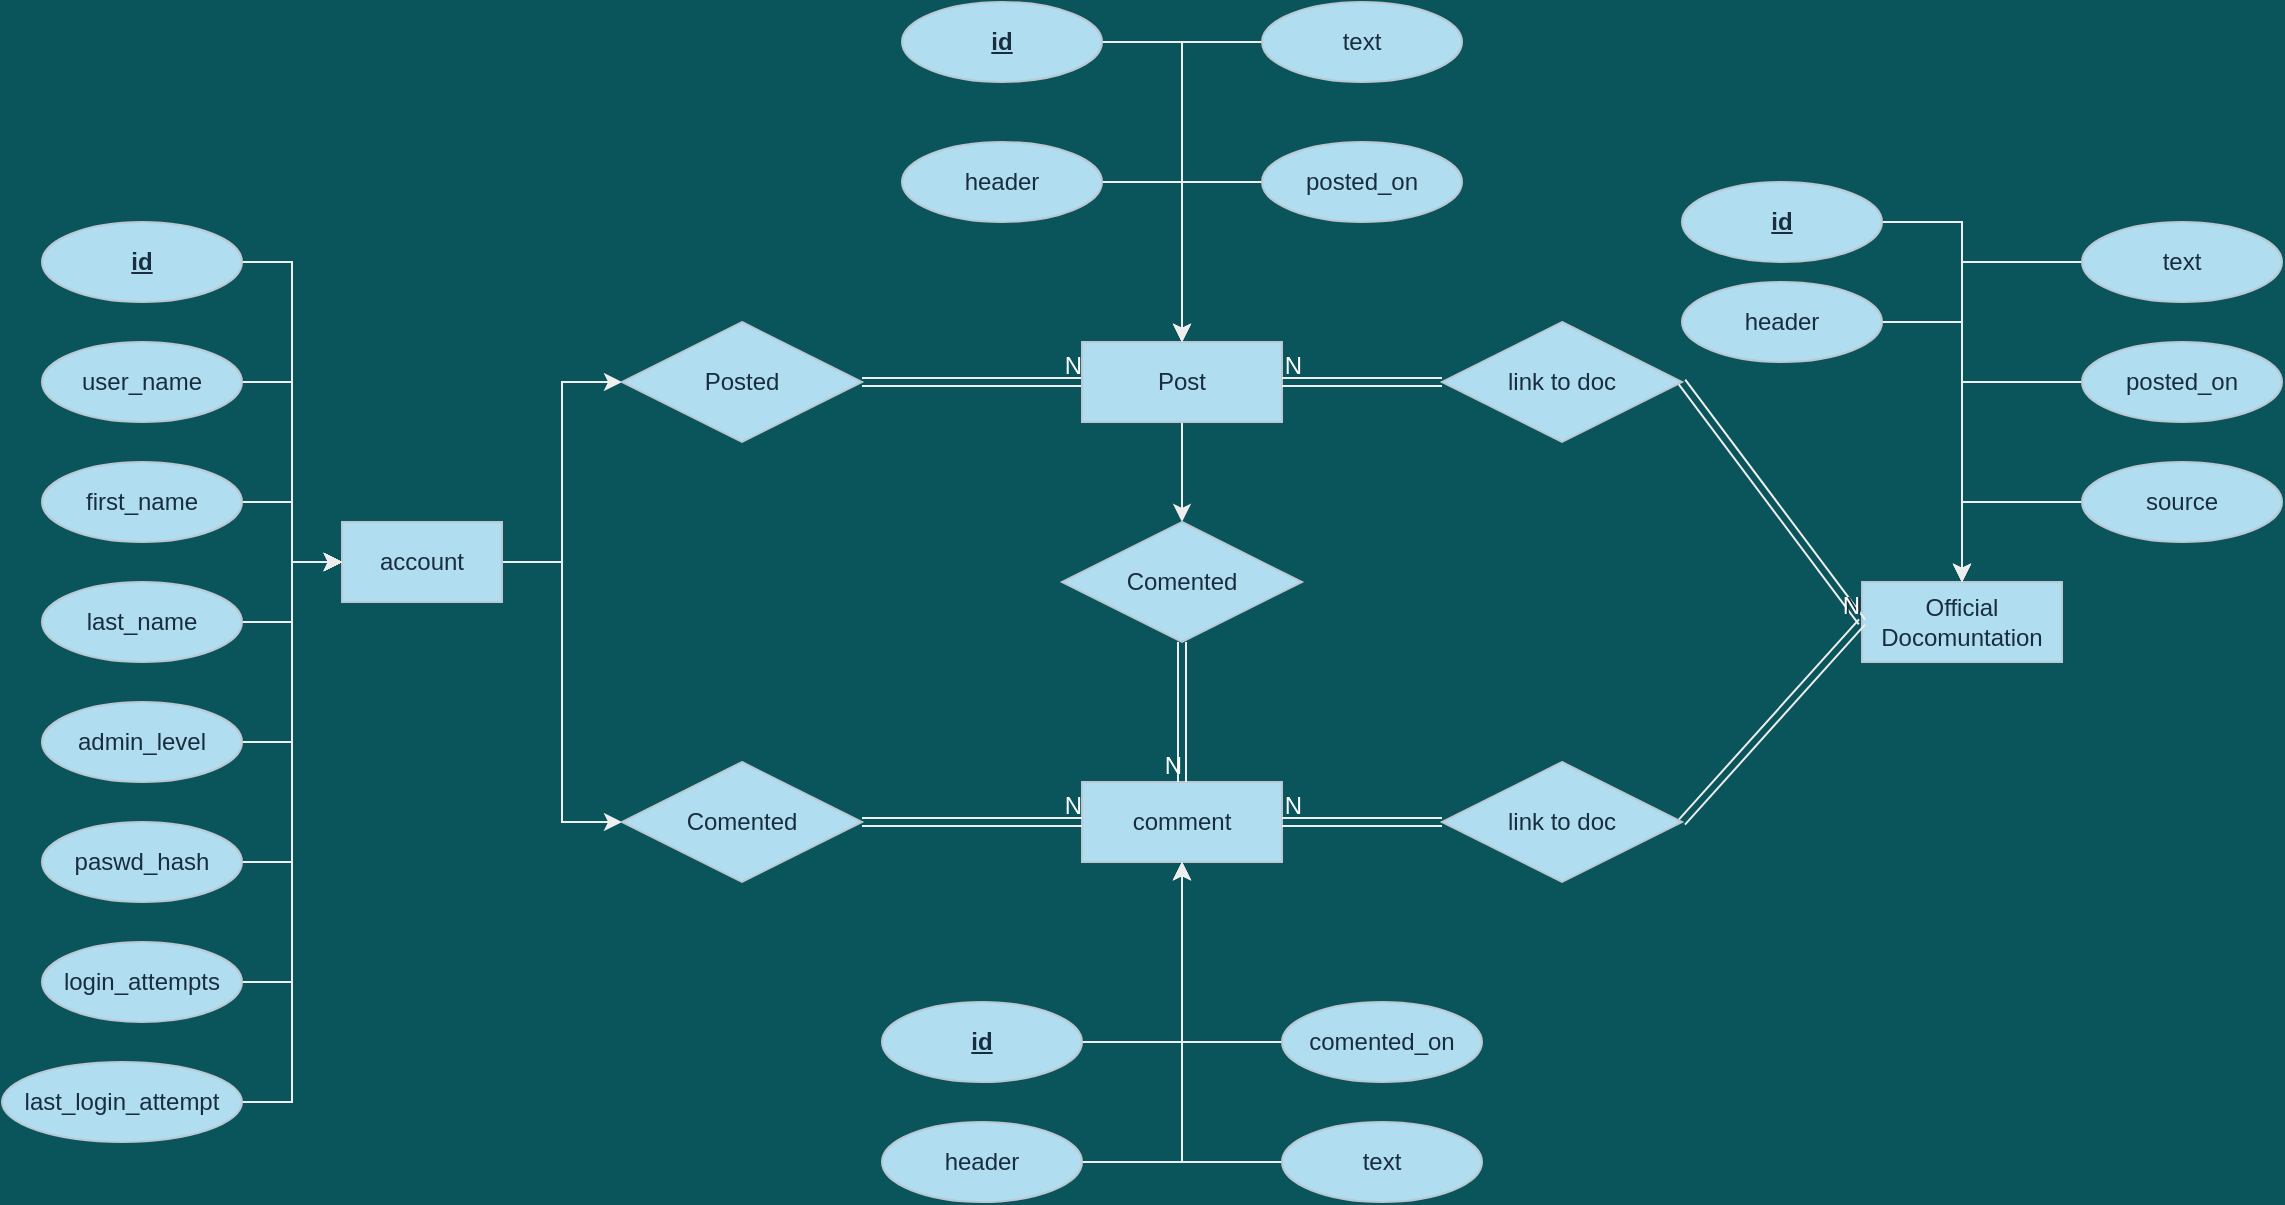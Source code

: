 <mxfile version="16.4.0" type="device"><diagram id="R2lEEEUBdFMjLlhIrx00" name="Page-1"><mxGraphModel dx="1422" dy="865" grid="1" gridSize="10" guides="1" tooltips="1" connect="1" arrows="1" fold="1" page="0" pageScale="1" pageWidth="850" pageHeight="1100" background="#09555B" math="0" shadow="0" extFonts="Permanent Marker^https://fonts.googleapis.com/css?family=Permanent+Marker"><root><mxCell id="0"/><mxCell id="1" parent="0"/><mxCell id="J6eGm0qdn9XfN-pSMYsB-33" style="edgeStyle=orthogonalEdgeStyle;rounded=0;orthogonalLoop=1;jettySize=auto;html=1;entryX=0;entryY=0.5;entryDx=0;entryDy=0;labelBackgroundColor=#09555B;strokeColor=#EEEEEE;fontColor=#FFFFFF;" edge="1" parent="1" source="J6eGm0qdn9XfN-pSMYsB-1" target="J6eGm0qdn9XfN-pSMYsB-40"><mxGeometry relative="1" as="geometry"><mxPoint x="430" y="220" as="targetPoint"/></mxGeometry></mxCell><mxCell id="J6eGm0qdn9XfN-pSMYsB-46" style="edgeStyle=orthogonalEdgeStyle;rounded=0;orthogonalLoop=1;jettySize=auto;html=1;exitX=1;exitY=0.5;exitDx=0;exitDy=0;entryX=0;entryY=0.5;entryDx=0;entryDy=0;labelBackgroundColor=#09555B;strokeColor=#EEEEEE;fontColor=#FFFFFF;" edge="1" parent="1" source="J6eGm0qdn9XfN-pSMYsB-1" target="J6eGm0qdn9XfN-pSMYsB-45"><mxGeometry relative="1" as="geometry"/></mxCell><mxCell id="J6eGm0qdn9XfN-pSMYsB-1" value="account" style="rounded=0;whiteSpace=wrap;html=1;fillColor=#B1DDF0;strokeColor=#BAC8D3;fontColor=#182E3E;" vertex="1" parent="1"><mxGeometry x="260" y="290" width="80" height="40" as="geometry"/></mxCell><mxCell id="J6eGm0qdn9XfN-pSMYsB-27" style="edgeStyle=orthogonalEdgeStyle;rounded=0;orthogonalLoop=1;jettySize=auto;html=1;exitX=1;exitY=0.5;exitDx=0;exitDy=0;entryX=0;entryY=0.5;entryDx=0;entryDy=0;labelBackgroundColor=#09555B;strokeColor=#EEEEEE;fontColor=#FFFFFF;" edge="1" parent="1" source="J6eGm0qdn9XfN-pSMYsB-2" target="J6eGm0qdn9XfN-pSMYsB-1"><mxGeometry relative="1" as="geometry"/></mxCell><mxCell id="J6eGm0qdn9XfN-pSMYsB-2" value="&lt;u&gt;&lt;b&gt;id&lt;/b&gt;&lt;/u&gt;" style="ellipse;whiteSpace=wrap;html=1;fillColor=#B1DDF0;strokeColor=#BAC8D3;fontColor=#182E3E;" vertex="1" parent="1"><mxGeometry x="110" y="140" width="100" height="40" as="geometry"/></mxCell><mxCell id="J6eGm0qdn9XfN-pSMYsB-29" style="edgeStyle=orthogonalEdgeStyle;rounded=0;orthogonalLoop=1;jettySize=auto;html=1;exitX=1;exitY=0.5;exitDx=0;exitDy=0;labelBackgroundColor=#09555B;strokeColor=#EEEEEE;fontColor=#FFFFFF;" edge="1" parent="1" source="J6eGm0qdn9XfN-pSMYsB-3" target="J6eGm0qdn9XfN-pSMYsB-1"><mxGeometry relative="1" as="geometry"/></mxCell><mxCell id="J6eGm0qdn9XfN-pSMYsB-3" value="first_name" style="ellipse;whiteSpace=wrap;html=1;fillColor=#B1DDF0;strokeColor=#BAC8D3;fontColor=#182E3E;" vertex="1" parent="1"><mxGeometry x="110" y="260" width="100" height="40" as="geometry"/></mxCell><mxCell id="J6eGm0qdn9XfN-pSMYsB-30" style="edgeStyle=orthogonalEdgeStyle;rounded=0;orthogonalLoop=1;jettySize=auto;html=1;exitX=1;exitY=0.5;exitDx=0;exitDy=0;labelBackgroundColor=#09555B;strokeColor=#EEEEEE;fontColor=#FFFFFF;" edge="1" parent="1" source="J6eGm0qdn9XfN-pSMYsB-4" target="J6eGm0qdn9XfN-pSMYsB-1"><mxGeometry relative="1" as="geometry"/></mxCell><mxCell id="J6eGm0qdn9XfN-pSMYsB-4" value="last_name" style="ellipse;whiteSpace=wrap;html=1;fillColor=#B1DDF0;strokeColor=#BAC8D3;fontColor=#182E3E;" vertex="1" parent="1"><mxGeometry x="110" y="320" width="100" height="40" as="geometry"/></mxCell><mxCell id="J6eGm0qdn9XfN-pSMYsB-31" style="edgeStyle=orthogonalEdgeStyle;rounded=0;orthogonalLoop=1;jettySize=auto;html=1;exitX=1;exitY=0.5;exitDx=0;exitDy=0;entryX=0;entryY=0.5;entryDx=0;entryDy=0;labelBackgroundColor=#09555B;strokeColor=#EEEEEE;fontColor=#FFFFFF;" edge="1" parent="1" source="J6eGm0qdn9XfN-pSMYsB-5" target="J6eGm0qdn9XfN-pSMYsB-1"><mxGeometry relative="1" as="geometry"><mxPoint x="290" y="410" as="targetPoint"/></mxGeometry></mxCell><mxCell id="J6eGm0qdn9XfN-pSMYsB-5" value="admin_level" style="ellipse;whiteSpace=wrap;html=1;fillColor=#B1DDF0;strokeColor=#BAC8D3;fontColor=#182E3E;" vertex="1" parent="1"><mxGeometry x="110" y="380" width="100" height="40" as="geometry"/></mxCell><mxCell id="J6eGm0qdn9XfN-pSMYsB-32" style="edgeStyle=orthogonalEdgeStyle;rounded=0;orthogonalLoop=1;jettySize=auto;html=1;exitX=1;exitY=0.5;exitDx=0;exitDy=0;entryX=0;entryY=0.5;entryDx=0;entryDy=0;labelBackgroundColor=#09555B;strokeColor=#EEEEEE;fontColor=#FFFFFF;" edge="1" parent="1" source="J6eGm0qdn9XfN-pSMYsB-6" target="J6eGm0qdn9XfN-pSMYsB-1"><mxGeometry relative="1" as="geometry"/></mxCell><mxCell id="J6eGm0qdn9XfN-pSMYsB-6" value="paswd_hash" style="ellipse;whiteSpace=wrap;html=1;fillColor=#B1DDF0;strokeColor=#BAC8D3;fontColor=#182E3E;" vertex="1" parent="1"><mxGeometry x="110" y="440" width="100" height="40" as="geometry"/></mxCell><mxCell id="J6eGm0qdn9XfN-pSMYsB-28" style="edgeStyle=orthogonalEdgeStyle;rounded=0;orthogonalLoop=1;jettySize=auto;html=1;exitX=1;exitY=0.5;exitDx=0;exitDy=0;entryX=0;entryY=0.5;entryDx=0;entryDy=0;labelBackgroundColor=#09555B;strokeColor=#EEEEEE;fontColor=#FFFFFF;" edge="1" parent="1" source="J6eGm0qdn9XfN-pSMYsB-7" target="J6eGm0qdn9XfN-pSMYsB-1"><mxGeometry relative="1" as="geometry"/></mxCell><mxCell id="J6eGm0qdn9XfN-pSMYsB-7" value="user_name" style="ellipse;whiteSpace=wrap;html=1;fillColor=#B1DDF0;strokeColor=#BAC8D3;fontColor=#182E3E;" vertex="1" parent="1"><mxGeometry x="110" y="200" width="100" height="40" as="geometry"/></mxCell><mxCell id="J6eGm0qdn9XfN-pSMYsB-22" value="" style="shape=link;html=1;rounded=0;exitX=1;exitY=0.5;exitDx=0;exitDy=0;entryX=0;entryY=0.5;entryDx=0;entryDy=0;labelBackgroundColor=#09555B;strokeColor=#EEEEEE;fontColor=#FFFFFF;" edge="1" parent="1" source="J6eGm0qdn9XfN-pSMYsB-40" target="J6eGm0qdn9XfN-pSMYsB-25"><mxGeometry relative="1" as="geometry"><mxPoint x="550" y="220" as="sourcePoint"/><mxPoint x="690" y="230" as="targetPoint"/></mxGeometry></mxCell><mxCell id="J6eGm0qdn9XfN-pSMYsB-23" value="N" style="resizable=0;html=1;align=right;verticalAlign=bottom;fillColor=#B1DDF0;strokeColor=#BAC8D3;fontColor=#FFFFFF;" connectable="0" vertex="1" parent="J6eGm0qdn9XfN-pSMYsB-22"><mxGeometry x="1" relative="1" as="geometry"/></mxCell><mxCell id="J6eGm0qdn9XfN-pSMYsB-34" style="edgeStyle=orthogonalEdgeStyle;rounded=0;orthogonalLoop=1;jettySize=auto;html=1;exitX=1;exitY=0.5;exitDx=0;exitDy=0;entryX=0.5;entryY=0;entryDx=0;entryDy=0;labelBackgroundColor=#09555B;strokeColor=#EEEEEE;fontColor=#FFFFFF;" edge="1" parent="1" source="J6eGm0qdn9XfN-pSMYsB-24" target="J6eGm0qdn9XfN-pSMYsB-25"><mxGeometry relative="1" as="geometry"/></mxCell><mxCell id="J6eGm0qdn9XfN-pSMYsB-24" value="header" style="ellipse;whiteSpace=wrap;html=1;align=center;fillColor=#B1DDF0;strokeColor=#BAC8D3;fontColor=#182E3E;" vertex="1" parent="1"><mxGeometry x="540" y="100" width="100" height="40" as="geometry"/></mxCell><mxCell id="J6eGm0qdn9XfN-pSMYsB-42" style="edgeStyle=orthogonalEdgeStyle;rounded=0;orthogonalLoop=1;jettySize=auto;html=1;exitX=0.5;exitY=1;exitDx=0;exitDy=0;entryX=0.5;entryY=0;entryDx=0;entryDy=0;labelBackgroundColor=#09555B;strokeColor=#EEEEEE;fontColor=#FFFFFF;" edge="1" parent="1" source="J6eGm0qdn9XfN-pSMYsB-25" target="J6eGm0qdn9XfN-pSMYsB-41"><mxGeometry relative="1" as="geometry"/></mxCell><mxCell id="J6eGm0qdn9XfN-pSMYsB-25" value="Post" style="whiteSpace=wrap;html=1;align=center;fillColor=#B1DDF0;strokeColor=#BAC8D3;fontColor=#182E3E;" vertex="1" parent="1"><mxGeometry x="630" y="200" width="100" height="40" as="geometry"/></mxCell><mxCell id="J6eGm0qdn9XfN-pSMYsB-36" style="edgeStyle=orthogonalEdgeStyle;rounded=0;orthogonalLoop=1;jettySize=auto;html=1;exitX=1;exitY=0.5;exitDx=0;exitDy=0;entryX=0.5;entryY=0;entryDx=0;entryDy=0;labelBackgroundColor=#09555B;strokeColor=#EEEEEE;fontColor=#FFFFFF;" edge="1" parent="1" source="J6eGm0qdn9XfN-pSMYsB-35" target="J6eGm0qdn9XfN-pSMYsB-25"><mxGeometry relative="1" as="geometry"/></mxCell><mxCell id="J6eGm0qdn9XfN-pSMYsB-35" value="&lt;b&gt;id&lt;/b&gt;" style="ellipse;whiteSpace=wrap;html=1;align=center;fontStyle=4;fillColor=#B1DDF0;strokeColor=#BAC8D3;fontColor=#182E3E;" vertex="1" parent="1"><mxGeometry x="540" y="30" width="100" height="40" as="geometry"/></mxCell><mxCell id="J6eGm0qdn9XfN-pSMYsB-38" style="edgeStyle=orthogonalEdgeStyle;rounded=0;orthogonalLoop=1;jettySize=auto;html=1;exitX=0;exitY=0.5;exitDx=0;exitDy=0;entryX=0.5;entryY=0;entryDx=0;entryDy=0;labelBackgroundColor=#09555B;strokeColor=#EEEEEE;fontColor=#FFFFFF;" edge="1" parent="1" source="J6eGm0qdn9XfN-pSMYsB-37" target="J6eGm0qdn9XfN-pSMYsB-25"><mxGeometry relative="1" as="geometry"/></mxCell><mxCell id="J6eGm0qdn9XfN-pSMYsB-37" value="text" style="ellipse;whiteSpace=wrap;html=1;align=center;fillColor=#B1DDF0;strokeColor=#BAC8D3;fontColor=#182E3E;" vertex="1" parent="1"><mxGeometry x="720" y="30" width="100" height="40" as="geometry"/></mxCell><mxCell id="J6eGm0qdn9XfN-pSMYsB-39" value="comment" style="whiteSpace=wrap;html=1;align=center;fillColor=#B1DDF0;strokeColor=#BAC8D3;fontColor=#182E3E;" vertex="1" parent="1"><mxGeometry x="630" y="420" width="100" height="40" as="geometry"/></mxCell><mxCell id="J6eGm0qdn9XfN-pSMYsB-40" value="Posted" style="shape=rhombus;perimeter=rhombusPerimeter;whiteSpace=wrap;html=1;align=center;fillColor=#B1DDF0;strokeColor=#BAC8D3;fontColor=#182E3E;" vertex="1" parent="1"><mxGeometry x="400" y="190" width="120" height="60" as="geometry"/></mxCell><mxCell id="J6eGm0qdn9XfN-pSMYsB-41" value="Comented" style="shape=rhombus;perimeter=rhombusPerimeter;whiteSpace=wrap;html=1;align=center;fillColor=#B1DDF0;strokeColor=#BAC8D3;fontColor=#182E3E;" vertex="1" parent="1"><mxGeometry x="620" y="290" width="120" height="60" as="geometry"/></mxCell><mxCell id="J6eGm0qdn9XfN-pSMYsB-43" value="" style="shape=link;html=1;rounded=0;exitX=0.5;exitY=1;exitDx=0;exitDy=0;entryX=0.5;entryY=0;entryDx=0;entryDy=0;labelBackgroundColor=#09555B;strokeColor=#EEEEEE;fontColor=#FFFFFF;" edge="1" parent="1" source="J6eGm0qdn9XfN-pSMYsB-41" target="J6eGm0qdn9XfN-pSMYsB-39"><mxGeometry relative="1" as="geometry"><mxPoint x="500" y="380" as="sourcePoint"/><mxPoint x="610" y="380" as="targetPoint"/></mxGeometry></mxCell><mxCell id="J6eGm0qdn9XfN-pSMYsB-44" value="N" style="resizable=0;html=1;align=right;verticalAlign=bottom;fillColor=#B1DDF0;strokeColor=#BAC8D3;fontColor=#FFFFFF;" connectable="0" vertex="1" parent="J6eGm0qdn9XfN-pSMYsB-43"><mxGeometry x="1" relative="1" as="geometry"/></mxCell><mxCell id="J6eGm0qdn9XfN-pSMYsB-45" value="Comented" style="shape=rhombus;perimeter=rhombusPerimeter;whiteSpace=wrap;html=1;align=center;fillColor=#B1DDF0;strokeColor=#BAC8D3;fontColor=#182E3E;" vertex="1" parent="1"><mxGeometry x="400" y="410" width="120" height="60" as="geometry"/></mxCell><mxCell id="J6eGm0qdn9XfN-pSMYsB-47" value="" style="shape=link;html=1;rounded=0;exitX=1;exitY=0.5;exitDx=0;exitDy=0;entryX=0;entryY=0.5;entryDx=0;entryDy=0;labelBackgroundColor=#09555B;strokeColor=#EEEEEE;fontColor=#FFFFFF;" edge="1" parent="1" source="J6eGm0qdn9XfN-pSMYsB-45" target="J6eGm0qdn9XfN-pSMYsB-39"><mxGeometry relative="1" as="geometry"><mxPoint x="500" y="270" as="sourcePoint"/><mxPoint x="660" y="270" as="targetPoint"/></mxGeometry></mxCell><mxCell id="J6eGm0qdn9XfN-pSMYsB-48" value="N" style="resizable=0;html=1;align=right;verticalAlign=bottom;fillColor=#B1DDF0;strokeColor=#BAC8D3;fontColor=#FFFFFF;" connectable="0" vertex="1" parent="J6eGm0qdn9XfN-pSMYsB-47"><mxGeometry x="1" relative="1" as="geometry"/></mxCell><mxCell id="J6eGm0qdn9XfN-pSMYsB-50" style="edgeStyle=orthogonalEdgeStyle;rounded=0;orthogonalLoop=1;jettySize=auto;html=1;exitX=1;exitY=0.5;exitDx=0;exitDy=0;entryX=0.5;entryY=1;entryDx=0;entryDy=0;labelBackgroundColor=#09555B;strokeColor=#EEEEEE;fontColor=#FFFFFF;" edge="1" parent="1" source="J6eGm0qdn9XfN-pSMYsB-49" target="J6eGm0qdn9XfN-pSMYsB-39"><mxGeometry relative="1" as="geometry"/></mxCell><mxCell id="J6eGm0qdn9XfN-pSMYsB-49" value="&lt;b&gt;id&lt;/b&gt;" style="ellipse;whiteSpace=wrap;html=1;align=center;fontStyle=4;fillColor=#B1DDF0;strokeColor=#BAC8D3;fontColor=#182E3E;" vertex="1" parent="1"><mxGeometry x="530" y="530" width="100" height="40" as="geometry"/></mxCell><mxCell id="J6eGm0qdn9XfN-pSMYsB-52" style="edgeStyle=orthogonalEdgeStyle;rounded=0;orthogonalLoop=1;jettySize=auto;html=1;exitX=1;exitY=0.5;exitDx=0;exitDy=0;labelBackgroundColor=#09555B;strokeColor=#EEEEEE;fontColor=#FFFFFF;" edge="1" parent="1" source="J6eGm0qdn9XfN-pSMYsB-51" target="J6eGm0qdn9XfN-pSMYsB-39"><mxGeometry relative="1" as="geometry"/></mxCell><mxCell id="J6eGm0qdn9XfN-pSMYsB-51" value="header" style="ellipse;whiteSpace=wrap;html=1;align=center;fillColor=#B1DDF0;strokeColor=#BAC8D3;fontColor=#182E3E;" vertex="1" parent="1"><mxGeometry x="530" y="590" width="100" height="40" as="geometry"/></mxCell><mxCell id="J6eGm0qdn9XfN-pSMYsB-54" style="edgeStyle=orthogonalEdgeStyle;rounded=0;orthogonalLoop=1;jettySize=auto;html=1;exitX=0;exitY=0.5;exitDx=0;exitDy=0;entryX=0.5;entryY=1;entryDx=0;entryDy=0;labelBackgroundColor=#09555B;strokeColor=#EEEEEE;fontColor=#FFFFFF;" edge="1" parent="1" source="J6eGm0qdn9XfN-pSMYsB-53" target="J6eGm0qdn9XfN-pSMYsB-39"><mxGeometry relative="1" as="geometry"/></mxCell><mxCell id="J6eGm0qdn9XfN-pSMYsB-53" value="text" style="ellipse;whiteSpace=wrap;html=1;align=center;fillColor=#B1DDF0;strokeColor=#BAC8D3;fontColor=#182E3E;" vertex="1" parent="1"><mxGeometry x="730" y="590" width="100" height="40" as="geometry"/></mxCell><mxCell id="J6eGm0qdn9XfN-pSMYsB-55" value="Official Docomuntation" style="whiteSpace=wrap;html=1;align=center;fillColor=#B1DDF0;strokeColor=#BAC8D3;fontColor=#182E3E;" vertex="1" parent="1"><mxGeometry x="1020" y="320" width="100" height="40" as="geometry"/></mxCell><mxCell id="J6eGm0qdn9XfN-pSMYsB-56" value="link to doc" style="shape=rhombus;perimeter=rhombusPerimeter;whiteSpace=wrap;html=1;align=center;fillColor=#B1DDF0;strokeColor=#BAC8D3;fontColor=#182E3E;" vertex="1" parent="1"><mxGeometry x="810" y="190" width="120" height="60" as="geometry"/></mxCell><mxCell id="J6eGm0qdn9XfN-pSMYsB-57" value="" style="shape=link;html=1;rounded=0;exitX=0;exitY=0.5;exitDx=0;exitDy=0;entryX=1;entryY=0.5;entryDx=0;entryDy=0;labelBackgroundColor=#09555B;strokeColor=#EEEEEE;fontColor=#FFFFFF;" edge="1" parent="1" source="J6eGm0qdn9XfN-pSMYsB-56" target="J6eGm0qdn9XfN-pSMYsB-25"><mxGeometry relative="1" as="geometry"><mxPoint x="500" y="260" as="sourcePoint"/><mxPoint x="660" y="260" as="targetPoint"/></mxGeometry></mxCell><mxCell id="J6eGm0qdn9XfN-pSMYsB-58" value="N" style="resizable=0;html=1;align=right;verticalAlign=bottom;fillColor=#B1DDF0;strokeColor=#BAC8D3;fontColor=#FFFFFF;" connectable="0" vertex="1" parent="J6eGm0qdn9XfN-pSMYsB-57"><mxGeometry x="1" relative="1" as="geometry"><mxPoint x="10" as="offset"/></mxGeometry></mxCell><mxCell id="J6eGm0qdn9XfN-pSMYsB-60" style="edgeStyle=orthogonalEdgeStyle;rounded=0;orthogonalLoop=1;jettySize=auto;html=1;exitX=0;exitY=0.5;exitDx=0;exitDy=0;entryX=0.5;entryY=0;entryDx=0;entryDy=0;labelBackgroundColor=#09555B;strokeColor=#EEEEEE;fontColor=#FFFFFF;" edge="1" parent="1" source="J6eGm0qdn9XfN-pSMYsB-59" target="J6eGm0qdn9XfN-pSMYsB-25"><mxGeometry relative="1" as="geometry"/></mxCell><mxCell id="J6eGm0qdn9XfN-pSMYsB-59" value="posted_on" style="ellipse;whiteSpace=wrap;html=1;align=center;fillColor=#B1DDF0;strokeColor=#BAC8D3;fontColor=#182E3E;" vertex="1" parent="1"><mxGeometry x="720" y="100" width="100" height="40" as="geometry"/></mxCell><mxCell id="J6eGm0qdn9XfN-pSMYsB-62" style="edgeStyle=orthogonalEdgeStyle;rounded=0;orthogonalLoop=1;jettySize=auto;html=1;exitX=0;exitY=0.5;exitDx=0;exitDy=0;entryX=0.5;entryY=1;entryDx=0;entryDy=0;labelBackgroundColor=#09555B;strokeColor=#EEEEEE;fontColor=#FFFFFF;" edge="1" parent="1" source="J6eGm0qdn9XfN-pSMYsB-61" target="J6eGm0qdn9XfN-pSMYsB-39"><mxGeometry relative="1" as="geometry"/></mxCell><mxCell id="J6eGm0qdn9XfN-pSMYsB-61" value="comented_on" style="ellipse;whiteSpace=wrap;html=1;align=center;fillColor=#B1DDF0;strokeColor=#BAC8D3;fontColor=#182E3E;" vertex="1" parent="1"><mxGeometry x="730" y="530" width="100" height="40" as="geometry"/></mxCell><mxCell id="J6eGm0qdn9XfN-pSMYsB-63" value="" style="shape=link;html=1;rounded=0;exitX=1;exitY=0.5;exitDx=0;exitDy=0;entryX=0;entryY=0.5;entryDx=0;entryDy=0;labelBackgroundColor=#09555B;strokeColor=#EEEEEE;fontColor=#FFFFFF;" edge="1" parent="1" source="J6eGm0qdn9XfN-pSMYsB-56" target="J6eGm0qdn9XfN-pSMYsB-55"><mxGeometry relative="1" as="geometry"><mxPoint x="820" y="280" as="sourcePoint"/><mxPoint x="740" y="230" as="targetPoint"/></mxGeometry></mxCell><mxCell id="J6eGm0qdn9XfN-pSMYsB-64" value="N" style="resizable=0;html=1;align=right;verticalAlign=bottom;fillColor=#B1DDF0;strokeColor=#BAC8D3;fontColor=#182E3E;" connectable="0" vertex="1" parent="J6eGm0qdn9XfN-pSMYsB-63"><mxGeometry x="1" relative="1" as="geometry"/></mxCell><mxCell id="J6eGm0qdn9XfN-pSMYsB-65" value="link to doc" style="shape=rhombus;perimeter=rhombusPerimeter;whiteSpace=wrap;html=1;align=center;fillColor=#B1DDF0;strokeColor=#BAC8D3;fontColor=#182E3E;" vertex="1" parent="1"><mxGeometry x="810" y="410" width="120" height="60" as="geometry"/></mxCell><mxCell id="J6eGm0qdn9XfN-pSMYsB-66" value="" style="shape=link;html=1;rounded=0;exitX=0;exitY=0.5;exitDx=0;exitDy=0;entryX=1;entryY=0.5;entryDx=0;entryDy=0;labelBackgroundColor=#09555B;strokeColor=#EEEEEE;fontColor=#FFFFFF;" edge="1" parent="1" source="J6eGm0qdn9XfN-pSMYsB-65" target="J6eGm0qdn9XfN-pSMYsB-39"><mxGeometry relative="1" as="geometry"><mxPoint x="500" y="260" as="sourcePoint"/><mxPoint x="660" y="260" as="targetPoint"/></mxGeometry></mxCell><mxCell id="J6eGm0qdn9XfN-pSMYsB-67" value="N" style="resizable=0;html=1;align=right;verticalAlign=bottom;fillColor=#B1DDF0;strokeColor=#BAC8D3;fontColor=#FFFFFF;" connectable="0" vertex="1" parent="J6eGm0qdn9XfN-pSMYsB-66"><mxGeometry x="1" relative="1" as="geometry"><mxPoint x="10" as="offset"/></mxGeometry></mxCell><mxCell id="J6eGm0qdn9XfN-pSMYsB-68" value="" style="shape=link;html=1;rounded=0;exitX=1;exitY=0.5;exitDx=0;exitDy=0;entryX=0;entryY=0.5;entryDx=0;entryDy=0;labelBackgroundColor=#09555B;strokeColor=#EEEEEE;fontColor=#FFFFFF;" edge="1" parent="1" source="J6eGm0qdn9XfN-pSMYsB-65" target="J6eGm0qdn9XfN-pSMYsB-55"><mxGeometry relative="1" as="geometry"><mxPoint x="500" y="260" as="sourcePoint"/><mxPoint x="660" y="260" as="targetPoint"/></mxGeometry></mxCell><mxCell id="J6eGm0qdn9XfN-pSMYsB-69" value="N" style="resizable=0;html=1;align=right;verticalAlign=bottom;fillColor=#B1DDF0;strokeColor=#BAC8D3;fontColor=#FFFFFF;" connectable="0" vertex="1" parent="J6eGm0qdn9XfN-pSMYsB-68"><mxGeometry x="1" relative="1" as="geometry"/></mxCell><mxCell id="J6eGm0qdn9XfN-pSMYsB-76" style="edgeStyle=orthogonalEdgeStyle;rounded=0;orthogonalLoop=1;jettySize=auto;html=1;exitX=1;exitY=0.5;exitDx=0;exitDy=0;entryX=0.5;entryY=0;entryDx=0;entryDy=0;labelBackgroundColor=#09555B;strokeColor=#EEEEEE;fontColor=#FFFFFF;" edge="1" parent="1" source="J6eGm0qdn9XfN-pSMYsB-70" target="J6eGm0qdn9XfN-pSMYsB-55"><mxGeometry relative="1" as="geometry"/></mxCell><mxCell id="J6eGm0qdn9XfN-pSMYsB-70" value="header" style="ellipse;whiteSpace=wrap;html=1;align=center;fillColor=#B1DDF0;strokeColor=#BAC8D3;fontColor=#182E3E;" vertex="1" parent="1"><mxGeometry x="930" y="170" width="100" height="40" as="geometry"/></mxCell><mxCell id="J6eGm0qdn9XfN-pSMYsB-75" style="edgeStyle=orthogonalEdgeStyle;rounded=0;orthogonalLoop=1;jettySize=auto;html=1;exitX=1;exitY=0.5;exitDx=0;exitDy=0;entryX=0.5;entryY=0;entryDx=0;entryDy=0;labelBackgroundColor=#09555B;strokeColor=#EEEEEE;fontColor=#FFFFFF;" edge="1" parent="1" source="J6eGm0qdn9XfN-pSMYsB-71" target="J6eGm0qdn9XfN-pSMYsB-55"><mxGeometry relative="1" as="geometry"/></mxCell><mxCell id="J6eGm0qdn9XfN-pSMYsB-71" value="&lt;b&gt;id&lt;/b&gt;" style="ellipse;whiteSpace=wrap;html=1;align=center;fontStyle=4;fillColor=#B1DDF0;strokeColor=#BAC8D3;fontColor=#182E3E;" vertex="1" parent="1"><mxGeometry x="930" y="120" width="100" height="40" as="geometry"/></mxCell><mxCell id="J6eGm0qdn9XfN-pSMYsB-77" style="edgeStyle=orthogonalEdgeStyle;rounded=0;orthogonalLoop=1;jettySize=auto;html=1;exitX=0;exitY=0.5;exitDx=0;exitDy=0;entryX=0.5;entryY=0;entryDx=0;entryDy=0;labelBackgroundColor=#09555B;strokeColor=#EEEEEE;fontColor=#FFFFFF;" edge="1" parent="1" source="J6eGm0qdn9XfN-pSMYsB-72" target="J6eGm0qdn9XfN-pSMYsB-55"><mxGeometry relative="1" as="geometry"/></mxCell><mxCell id="J6eGm0qdn9XfN-pSMYsB-72" value="text" style="ellipse;whiteSpace=wrap;html=1;align=center;fillColor=#B1DDF0;strokeColor=#BAC8D3;fontColor=#182E3E;" vertex="1" parent="1"><mxGeometry x="1130" y="140" width="100" height="40" as="geometry"/></mxCell><mxCell id="J6eGm0qdn9XfN-pSMYsB-78" style="edgeStyle=orthogonalEdgeStyle;rounded=0;orthogonalLoop=1;jettySize=auto;html=1;exitX=0;exitY=0.5;exitDx=0;exitDy=0;entryX=0.5;entryY=0;entryDx=0;entryDy=0;labelBackgroundColor=#09555B;strokeColor=#EEEEEE;fontColor=#FFFFFF;" edge="1" parent="1" source="J6eGm0qdn9XfN-pSMYsB-73" target="J6eGm0qdn9XfN-pSMYsB-55"><mxGeometry relative="1" as="geometry"><mxPoint x="1080" y="330" as="targetPoint"/></mxGeometry></mxCell><mxCell id="J6eGm0qdn9XfN-pSMYsB-73" value="posted_on" style="ellipse;whiteSpace=wrap;html=1;align=center;fillColor=#B1DDF0;strokeColor=#BAC8D3;fontColor=#182E3E;" vertex="1" parent="1"><mxGeometry x="1130" y="200" width="100" height="40" as="geometry"/></mxCell><mxCell id="J6eGm0qdn9XfN-pSMYsB-79" style="edgeStyle=orthogonalEdgeStyle;rounded=0;orthogonalLoop=1;jettySize=auto;html=1;exitX=0;exitY=0.5;exitDx=0;exitDy=0;entryX=0.5;entryY=0;entryDx=0;entryDy=0;labelBackgroundColor=#09555B;strokeColor=#EEEEEE;fontColor=#FFFFFF;" edge="1" parent="1" source="J6eGm0qdn9XfN-pSMYsB-74" target="J6eGm0qdn9XfN-pSMYsB-55"><mxGeometry relative="1" as="geometry"><mxPoint x="1080" y="330" as="targetPoint"/></mxGeometry></mxCell><mxCell id="J6eGm0qdn9XfN-pSMYsB-74" value="source" style="ellipse;whiteSpace=wrap;html=1;align=center;fillColor=#B1DDF0;strokeColor=#BAC8D3;fontColor=#182E3E;" vertex="1" parent="1"><mxGeometry x="1130" y="260" width="100" height="40" as="geometry"/></mxCell><mxCell id="J6eGm0qdn9XfN-pSMYsB-85" style="edgeStyle=orthogonalEdgeStyle;rounded=0;orthogonalLoop=1;jettySize=auto;html=1;exitX=1;exitY=0.5;exitDx=0;exitDy=0;entryX=0;entryY=0.5;entryDx=0;entryDy=0;labelBackgroundColor=#09555B;strokeColor=#EEEEEE;fontColor=#FFFFFF;" edge="1" parent="1" source="J6eGm0qdn9XfN-pSMYsB-82" target="J6eGm0qdn9XfN-pSMYsB-1"><mxGeometry relative="1" as="geometry"/></mxCell><mxCell id="J6eGm0qdn9XfN-pSMYsB-82" value="login_attempts" style="ellipse;whiteSpace=wrap;html=1;align=center;fillColor=#B1DDF0;strokeColor=#BAC8D3;fontColor=#182E3E;" vertex="1" parent="1"><mxGeometry x="110" y="500" width="100" height="40" as="geometry"/></mxCell><mxCell id="J6eGm0qdn9XfN-pSMYsB-86" style="edgeStyle=orthogonalEdgeStyle;rounded=0;orthogonalLoop=1;jettySize=auto;html=1;exitX=1;exitY=0.5;exitDx=0;exitDy=0;entryX=0;entryY=0.5;entryDx=0;entryDy=0;labelBackgroundColor=#09555B;strokeColor=#EEEEEE;fontColor=#FFFFFF;" edge="1" parent="1" source="J6eGm0qdn9XfN-pSMYsB-84" target="J6eGm0qdn9XfN-pSMYsB-1"><mxGeometry relative="1" as="geometry"/></mxCell><mxCell id="J6eGm0qdn9XfN-pSMYsB-84" value="last_login_attempt" style="ellipse;whiteSpace=wrap;html=1;align=center;fillColor=#B1DDF0;strokeColor=#BAC8D3;fontColor=#182E3E;" vertex="1" parent="1"><mxGeometry x="90" y="560" width="120" height="40" as="geometry"/></mxCell></root></mxGraphModel></diagram></mxfile>